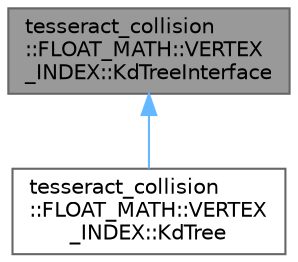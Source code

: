 digraph "tesseract_collision::FLOAT_MATH::VERTEX_INDEX::KdTreeInterface"
{
 // LATEX_PDF_SIZE
  bgcolor="transparent";
  edge [fontname=Helvetica,fontsize=10,labelfontname=Helvetica,labelfontsize=10];
  node [fontname=Helvetica,fontsize=10,shape=box,height=0.2,width=0.4];
  Node1 [label="tesseract_collision\l::FLOAT_MATH::VERTEX\l_INDEX::KdTreeInterface",height=0.2,width=0.4,color="gray40", fillcolor="grey60", style="filled", fontcolor="black",tooltip=" "];
  Node1 -> Node2 [dir="back",color="steelblue1",style="solid"];
  Node2 [label="tesseract_collision\l::FLOAT_MATH::VERTEX\l_INDEX::KdTree",height=0.2,width=0.4,color="gray40", fillcolor="white", style="filled",URL="$db/d5d/classtesseract__collision_1_1FLOAT__MATH_1_1VERTEX__INDEX_1_1KdTree.html",tooltip=" "];
}
